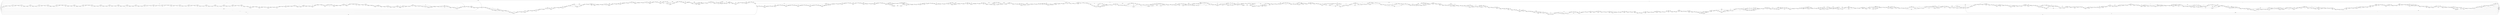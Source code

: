 digraph {
	graph [rankdir=LR]
	node [shape=rectangle]
	2 -> 21 [label=39578]
	21 -> 37 [label=40309]
	37 -> 72 [label=40259]
	37 -> 10863 [label=50]
	72 -> 90 [label=40309]
	90 -> 92 [label=40259]
	90 -> 184 [label=50]
	92 -> 97 [label=39528]
	92 -> 113 [label=731]
	97 -> 98 [label=39138]
	97 -> 14253 [label=390]
	98 -> 113 [label=2559]
	98 -> 15398 [label=36579]
	113 -> 123 [label=3290]
	123 -> 125 [label=3292]
	125 -> 132 [label=40259]
	132 -> 152 [label=39526]
	132 -> 154 [label=733]
	152 -> 154 [label=2949]
	152 -> 173 [label=36577]
	154 -> 164 [label=3682]
	164 -> 167 [label=3680]
	164 -> 15458 [label=2]
	167 -> 173 [label=3290]
	167 -> 188 [label=390]
	173 -> 184 [label=39867]
	184 -> 186 [label=39917]
	186 -> 188 [label=39918]
	188 -> 198 [label=40308]
	198 -> 210 [label=40307]
	198 -> 15479 [label=1]
	210 -> 219 [label=3290]
	210 -> 10936 [label=37017]
	219 -> 234 [label=3292]
	234 -> 252 [label=3290]
	234 -> 255 [label=2]
	252 -> 255 [label=40307]
	255 -> 266 [label=40309]
	266 -> 271 [label=3342]
	266 -> 14320 [label=36967]
	271 -> 288 [label=2609]
	271 -> 14320 [label=733]
	288 -> 292 [label=2559]
	288 -> 309 [label=50]
	292 -> 303 [label=3292]
	303 -> 309 [label=2559]
	303 -> 14342 [label=733]
	309 -> 321 [label=2609]
	321 -> 327 [label=2559]
	321 -> 342 [label=50]
	327 -> 330 [label=39528]
	330 -> 336 [label=39526]
	330 -> 383 [label=2]
	336 -> 342 [label=40257]
	342 -> 363 [label=2559]
	342 -> 11028 [label=37748]
	363 -> 378 [label=3730]
	378 -> 383 [label=3340]
	378 -> 14362 [label=390]
	383 -> 387 [label=3342]
	387 -> 399 [label=3292]
	387 -> 408 [label=50]
	399 -> 404 [label=3682]
	404 -> 408 [label=2560]
	404 -> 14386 [label=1122]
	408 -> 414 [label=2610]
	414 -> 419 [label=2609]
	414 -> 441 [label=1]
	419 -> 425 [label=2559]
	419 -> 11056 [label=50]
	425 -> 440 [label=3291]
	440 -> 441 [label=3341]
	441 -> 459 [label=3342]
	459 -> 462 [label=40309]
	462 -> 474 [label=3342]
	462 -> 483 [label=36967]
	474 -> 483 [label=2610]
	474 -> 495 [label=732]
	483 -> 486 [label=39577]
	486 -> 495 [label=39576]
	486 -> 507 [label=1]
	495 -> 498 [label=40308]
	498 -> 507 [label=2559]
	498 -> 11079 [label=37749]
	507 -> 519 [label=2560]
	519 -> 528 [label=39919]
	528 -> 549 [label=3340]
	528 -> 14482 [label=36969]
	549 -> 564 [label=40309]
	564 -> 565 [label=40259]
	564 -> 11112 [label=50]
	565 -> 586 [label=3292]
	565 -> 11112 [label=36967]
	586 -> 616 [label=2559]
	586 -> 11120 [label=733]
	616 -> 633 [label=2561]
	633 -> 639 [label=39528]
	639 -> 642 [label=2951]
	639 -> 675 [label=36577]
	642 -> 663 [label=2559]
	642 -> 11182 [label=1173]
	663 -> 675 [label=3730]
	675 -> 690 [label=40307]
	690 -> 693 [label=39576]
	690 -> 16433 [label=731]
	693 -> 711 [label=39578]
	711 -> 712 [label=40308]
	712 -> 753 [label=2559]
	712 -> 11192 [label=37749]
	753 -> 766 [label=3292]
	766 -> 774 [label=40259]
	774 -> 780 [label=39528]
	774 -> 795 [label=731]
	780 -> 783 [label=39527]
	780 -> 801 [label=51]
	783 -> 795 [label=2560]
	783 -> 14604 [label=36967]
	795 -> 801 [label=3291]
	801 -> 804 [label=3341]
	801 -> 15684 [label=1]
	804 -> 822 [label=3731]
	822 -> 843 [label=39577]
	822 -> 16507 [label=732]
	843 -> 864 [label=39526]
	843 -> 11294 [label=783]
	864 -> 873 [label=40309]
	873 -> 876 [label=40227]
	873 -> 894 [label=81]
	873 -> 15721 [label=1]
	876 -> 894 [label=39445]
	876 -> 897 [label=782]
	894 -> 897 [label=39527]
	897 -> 909 [label=40309]
	909 -> 921 [label=40308]
	909 -> 930 [label=1]
	921 -> 930 [label=3291]
	921 -> 11328 [label=37017]
	930 -> 942 [label=3292]
	942 -> 955 [label=40259]
	955 -> 956 [label=39526]
	955 -> 15744 [label=733]
	956 -> 976 [label=39576]
	976 -> 979 [label=39577]
	979 -> 982 [label=40309]
	982 -> 1003 [label=2560]
	982 -> 11368 [label=37749]
	1003 -> 1036 [label=40309]
	1036 -> 1057 [label=2610]
	1036 -> 14652 [label=37699]
	1057 -> 1060 [label=40309]
	1060 -> 1066 [label=3342]
	1060 -> 1081 [label=36967]
	1066 -> 1081 [label=2610]
	1066 -> 1087 [label=732]
	1081 -> 1087 [label=39577]
	1087 -> 1093 [label=40309]
	1093 -> 1096 [label=3342]
	1093 -> 1117 [label=36967]
	1096 -> 1117 [label=2559]
	1096 -> 11374 [label=783]
	1117 -> 1120 [label=39576]
	1120 -> 1123 [label=39526]
	1120 -> 1144 [label=50]
	1123 -> 1129 [label=40259]
	1129 -> 1144 [label=40255]
	1129 -> 1150 [label=4]
	1144 -> 1147 [label=39572]
	1144 -> 14701 [label=733]
	1147 -> 1150 [label=39522]
	1147 -> 1 [label=50]
	1150 -> 1174 [label=39526]
	1174 -> 1210 [label=2559]
	1174 -> 14701 [label=36967]
	1210 -> 1216 [label=39526]
	1216 -> 1234 [label=40259]
	1234 -> 1255 [label=39136]
	1234 -> 14750 [label=1123]
	1255 -> 1276 [label=3292]
	1255 -> 14770 [label=36967]
	1276 -> 1300 [label=40259]
	1300 -> 1321 [label=39142]
	1300 -> 14779 [label=1117]
	1321 -> 1333 [label=39532]
	1333 -> 1339 [label=40259]
	1339 -> 1360 [label=3292]
	1339 -> 14810 [label=36967]
	1360 -> 1369 [label=40259]
	1369 -> 1390 [label=40258]
	1369 -> 23026 [label=1]
	1390 -> 1394 [label=40259]
	1394 -> 1415 [label=2559]
	1394 -> 14830 [label=37700]
	1415 -> 1426 [label=40259]
	1426 -> 1447 [label=3290]
	1426 -> 14850 [label=36969]
	1447 -> 1477 [label=40259]
	1477 -> 1498 [label=3292]
	1477 -> 14870 [label=36967]
	1498 -> 1563 [label=40259]
	1563 -> 1584 [label=40257]
	1563 -> 15879 [label=2]
	1584 -> 1585 [label=40259]
	1585 -> 1606 [label=39526]
	1585 -> 15899 [label=733]
	1606 -> 1618 [label=40259]
	1618 -> 1625 [label=39528]
	1618 -> 1639 [label=731]
	1625 -> 1639 [label=2561]
	1625 -> 14886 [label=36967]
	1639 -> 1663 [label=3292]
	1663 -> 1684 [label=39447]
	1663 -> 16587 [label=731]
	1684 -> 1690 [label=3292]
	1684 -> 1714 [label=36886]
	1690 -> 1693 [label=2561]
	1690 -> 1711 [label=731]
	1693 -> 1711 [label=2559]
	1693 -> 1714 [label=2]
	1711 -> 1714 [label=2559]
	1711 -> 1734 [label=731]
	1714 -> 1725 [label=39447]
	1725 -> 1734 [label=39445]
	1725 -> 15959 [label=2]
	1734 -> 1738 [label=40176]
	1738 -> 1758 [label=39445]
	1738 -> 1765 [label=731]
	1758 -> 1765 [label=2559]
	1758 -> 15959 [label=36886]
	1765 -> 1771 [label=3290]
	1771 -> 1779 [label=2559]
	1771 -> 15973 [label=731]
	1779 -> 1792 [label=39445]
	1792 -> 1804 [label=40178]
	1804 -> 1813 [label=39869]
	1804 -> 1825 [label=309]
	1813 -> 1825 [label=39138]
	1813 -> 16003 [label=731]
	1825 -> 1834 [label=39447]
	1834 -> 1849 [label=39445]
	1834 -> 16003 [label=2]
	1849 -> 1870 [label=2559]
	1849 -> 16006 [label=36886]
	1870 -> 1879 [label=40177]
	1879 -> 1897 [label=40178]
	1897 -> 1900 [label=3292]
	1897 -> 16718 [label=36886]
	1900 -> 1903 [label=3291]
	1900 -> 1921 [label=1]
	1903 -> 1921 [label=2559]
	1903 -> 16718 [label=732]
	1921 -> 1924 [label=2560]
	1924 -> 1929 [label=40178]
	1929 -> 1948 [label=39446]
	1929 -> 16735 [label=732]
	1948 -> 1950 [label=2560]
	1948 -> 21723 [label=36886]
	1950 -> 1965 [label=3291]
	1965 -> 1987 [label=2559]
	1965 -> 16044 [label=733]
	1987 -> 1990 [label=3292]
	1990 -> 2029 [label=2559]
	1990 -> 16070 [label=733]
	2029 -> 2035 [label=40178]
	2035 -> 2050 [label=3292]
	2035 -> 2062 [label=36886]
	2050 -> 2062 [label=3290]
	2050 -> 16120 [label=2]
	2062 -> 2080 [label=39445]
	2062 -> 16120 [label=731]
	2080 -> 2089 [label=2559]
	2080 -> 16757 [label=36886]
	2089 -> 2101 [label=2561]
	2101 -> 2119 [label=40178]
	2119 -> 2134 [label=3292]
	2119 -> 2158 [label=36886]
	2134 -> 2158 [label=2560]
	2134 -> 16787 [label=732]
	2158 -> 2173 [label=39446]
	2173 -> 2174 [label=39453]
	2174 -> 2185 [label=40178]
	2185 -> 2211 [label=2559]
	2185 -> 16140 [label=37619]
	2211 -> 2215 [label=40177]
	2215 -> 2236 [label=2559]
	2215 -> 16176 [label=37618]
	2236 -> 2263 [label=3292]
	2263 -> 2284 [label=2560]
	2263 -> 16843 [label=37309]
	2284 -> 2289 [label=3292]
	2289 -> 2323 [label=2559]
	2289 -> 16197 [label=733]
	2323 -> 2335 [label=3605]
	2335 -> 1 [label=4]
	2335 -> 2350 [label=3601]
	2350 -> 2371 [label=2560]
	2350 -> 16896 [label=1041]
	2371 -> 2379 [label=3601]
	2379 -> 2381 [label=2869]
	2379 -> 16917 [label=732]
	2381 -> 2402 [label=2560]
	2381 -> 16917 [label=309]
	2402 -> 2419 [label=3601]
	2419 -> 2422 [label=2869]
	2419 -> 2440 [label=732]
	2422 -> 2440 [label=2560]
	2422 -> 2443 [label=309]
	2440 -> 2443 [label=3292]
	2443 -> 2445 [label=3601]
	2445 -> 2466 [label=2560]
	2445 -> 16948 [label=1041]
	2466 -> 2476 [label=3292]
	2476 -> 2529 [label=3601]
	2529 -> 2538 [label=3600]
	2529 -> 16970 [label=1]
	2538 -> 2541 [label=2870]
	2538 -> 16970 [label=730]
	2541 -> 2555 [label=2561]
	2541 -> 22091 [label=309]
	2555 -> 2625 [label=2560]
	2555 -> 22710 [label=1]
	2625 -> 2628 [label=3292]
	2628 -> 2631 [label=2561]
	2628 -> 2649 [label=731]
	2631 -> 2649 [label=2870]
	2649 -> 2670 [label=2561]
	2649 -> 17084 [label=1040]
	2670 -> 2676 [label=3601]
	2676 -> 2694 [label=3600]
	2676 -> 2697 [label=1]
	2694 -> 2697 [label=3291]
	2694 -> 2715 [label=309]
	2697 -> 2715 [label=3292]
	2715 -> 2724 [label=3601]
	2724 -> 2733 [label=3292]
	2724 -> 17096 [label=309]
	2733 -> 2754 [label=2560]
	2733 -> 17096 [label=732]
	2754 -> 2775 [label=3285]
	2754 -> 17110 [label=316]
	2775 -> 2781 [label=3292]
	2781 -> 2783 [label=3285]
	2781 -> 2802 [label=7]
	2783 -> 2802 [label=3594]
	2802 -> 2841 [label=3601]
	2841 -> 2862 [label=2567]
	2841 -> 22219 [label=1034]
	2862 -> 2886 [label=3601]
	2886 -> 2892 [label=2875]
	2886 -> 22234 [label=726]
	2892 -> 2913 [label=2560]
	2892 -> 2931 [label=6]
	2892 -> 22234 [label=309]
	2913 -> 2919 [label=3595]
	2919 -> 2922 [label=2869]
	2919 -> 2948 [label=726]
	2922 -> 2931 [label=2560]
	2922 -> 2951 [label=309]
	2931 -> 2948 [label=2566]
	2948 -> 2951 [label=3292]
	2951 -> 2955 [label=3601]
	2955 -> 2976 [label=2869]
	2955 -> 17191 [label=732]
	2976 -> 2997 [label=2560]
	2976 -> 22272 [label=309]
	2997 -> 3006 [label=3292]
	3006 -> 3015 [label=2566]
	3006 -> 3027 [label=726]
	3015 -> 3027 [label=2560]
	3015 -> 17225 [label=6]
	3027 -> 3033 [label=3286]
	3033 -> 3036 [label=2560]
	3033 -> 22814 [label=726]
	3036 -> 3048 [label=2869]
	3048 -> 3069 [label=2560]
	3048 -> 17261 [label=309]
	3069 -> 3075 [label=3292]
	3075 -> 3078 [label=2875]
	3075 -> 22336 [label=726]
	3078 -> 3117 [label=2560]
	3078 -> 17306 [label=315]
	3117 -> 3129 [label=3595]
	3129 -> 3135 [label=3601]
	3135 -> 3146 [label=3292]
	3135 -> 3171 [label=309]
	3146 -> 3171 [label=3291]
	3146 -> 3183 [label=1]
	3171 -> 3177 [label=3291]
	3171 -> 17349 [label=309]
	3177 -> 1 [label=1]
	3177 -> 3183 [label=3284]
	3177 -> 3198 [label=6]
	3183 -> 3198 [label=3285]
	3198 -> 3207 [label=3291]
	3207 -> 3225 [label=3285]
	3207 -> 17349 [label=6]
	3225 -> 3228 [label=3284]
	3225 -> 22423 [label=1]
	3228 -> 3240 [label=3599]
	3240 -> 3243 [label=3290]
	3240 -> 22423 [label=309]
	3243 -> 3261 [label=3284]
	3243 -> 3264 [label=6]
	3261 -> 3264 [label=2869]
	3261 -> 22443 [label=725]
	3264 -> 3273 [label=2875]
	3273 -> 3294 [label=2566]
	3273 -> 22443 [label=309]
	3294 -> 3297 [label=3599]
	3294 -> 3315 [label=1]
	3297 -> 3315 [label=2874]
	3297 -> 3318 [label=725]
	3315 -> 3318 [label=2869]
	3315 -> 17407 [label=6]
	3318 -> 3324 [label=3594]
	3324 -> 3333 [label=3285]
	3324 -> 3393 [label=309]
	3333 -> 3369 [label=2560]
	3333 -> 17407 [label=725]
	3369 -> 3393 [label=3291]
	3393 -> 3402 [label=3600]
	3402 -> 3438 [label=3291]
	3402 -> 22557 [label=309]
	3438 -> 3440 [label=3600]
	3440 -> 1 [label=309]
	3440 -> 3444 [label=3291]
	3444 -> 3465 [label=2560]
	3444 -> 17459 [label=731]
	3465 -> 3565 [label=3291]
	3565 -> 3567 [label=2566]
	3565 -> 3588 [label=725]
	3567 -> 3588 [label=2559]
	3567 -> 3589 [label=7]
	3588 -> 3589 [label=3284]
	3589 -> 3616 [label=3291]
	3616 -> 3637 [label=3285]
	3616 -> 17500 [label=6]
	3637 -> 3658 [label=3288]
	3637 -> 20893 [label=3]
	3658 -> 3679 [label=3291]
	3679 -> 3685 [label=3287]
	3679 -> 3700 [label=4]
	3685 -> 3700 [label=3284]
	3685 -> 3706 [label=3]
	3700 -> 3706 [label=3288]
	3706 -> 3709 [label=3291]
	3709 -> 3730 [label=3288]
	3709 -> 20933 [label=3]
	3730 -> 3733 [label=3291]
	3733 -> 3760 [label=3285]
	3733 -> 17541 [label=6]
	3760 -> 3769 [label=2560]
	3760 -> 3781 [label=725]
	3769 -> 3775 [label=2563]
	3775 -> 3781 [label=2566]
	3781 -> 3787 [label=3291]
	3787 -> 3835 [label=3285]
	3787 -> 17600 [label=6]
	3835 -> 3981 [label=3287]
	3981 -> 4002 [label=2559]
	3981 -> 17608 [label=728]
	4002 -> 4018 [label=2564]
	4018 -> 4063 [label=3291]
	4063 -> 4081 [label=2560]
	4063 -> 17642 [label=731]
	4081 -> 4088 [label=2559]
	4081 -> 17659 [label=1]
	4088 -> 4102 [label=2563]
	4102 -> 4107 [label=2564]
	4107 -> 4226 [label=3291]
	4226 -> 4227 [label=3290]
	4226 -> 1 [label=1]
	4227 -> 1 [label=1]
	4227 -> 4264 [label=3289]
	4264 -> 4265 [label=2562]
	4264 -> 4285 [label=727]
	4265 -> 1 [label=3]
	4265 -> 4285 [label=2559]
	4285 -> 4292 [label=3286]
	4292 -> 1 [label=725]
	4292 -> 4298 [label=2561]
	4298 -> 1 [label=2]
	4298 -> 5982 [label=2559]
	5982 -> 1 [label=2559]
	6171 -> 6172 [label=50]
	6172 -> 6247 [label=52]
	6247 -> 6268 [label=50]
	6247 -> 17721 [label=2]
	6268 -> 6280 [label=52]
	6280 -> 6301 [label=50]
	6280 -> 17741 [label=2]
	6301 -> 6355 [label=52]
	6355 -> 6376 [label=50]
	6355 -> 17761 [label=2]
	6376 -> 6427 [label=52]
	6427 -> 6448 [label=50]
	6427 -> 17781 [label=2]
	6448 -> 6541 [label=52]
	6541 -> 6562 [label=50]
	6541 -> 17801 [label=2]
	6562 -> 6583 [label=52]
	6583 -> 6604 [label=50]
	6583 -> 17821 [label=2]
	6604 -> 6607 [label=52]
	6607 -> 6628 [label=50]
	6607 -> 17841 [label=2]
	6628 -> 6643 [label=52]
	6643 -> 6664 [label=50]
	6643 -> 17861 [label=2]
	6664 -> 6679 [label=52]
	6679 -> 6700 [label=50]
	6679 -> 17881 [label=2]
	6700 -> 6709 [label=52]
	6709 -> 6730 [label=50]
	6709 -> 17901 [label=2]
	6730 -> 6735 [label=52]
	6735 -> 6760 [label=50]
	6735 -> 17925 [label=2]
	6760 -> 6763 [label=52]
	6763 -> 6784 [label=50]
	6763 -> 17945 [label=2]
	6784 -> 6796 [label=52]
	6796 -> 6817 [label=50]
	6796 -> 17965 [label=2]
	6817 -> 6901 [label=52]
	6901 -> 6928 [label=50]
	6901 -> 17991 [label=2]
	6928 -> 6946 [label=52]
	6946 -> 6973 [label=50]
	6946 -> 18017 [label=2]
	6973 -> 7000 [label=52]
	7000 -> 7114 [label=50]
	7000 -> 18130 [label=2]
	7114 -> 7148 [label=52]
	7148 -> 7169 [label=50]
	7148 -> 18150 [label=2]
	7169 -> 7221 [label=52]
	7221 -> 7247 [label=50]
	7221 -> 18175 [label=2]
	7247 -> 7364 [label=52]
	7364 -> 7385 [label=50]
	7364 -> 18195 [label=2]
	7385 -> 7397 [label=52]
	7397 -> 7418 [label=50]
	7397 -> 18215 [label=2]
	7418 -> 7607 [label=52]
	7607 -> 7628 [label=50]
	7607 -> 18235 [label=2]
	7628 -> 7685 [label=52]
	7685 -> 7706 [label=50]
	7685 -> 18255 [label=2]
	7706 -> 7708 [label=52]
	7708 -> 7730 [label=50]
	7708 -> 18276 [label=2]
	7730 -> 7756 [label=52]
	7756 -> 7777 [label=50]
	7756 -> 18296 [label=2]
	7777 -> 7841 [label=52]
	7841 -> 7862 [label=50]
	7841 -> 18316 [label=2]
	7862 -> 7877 [label=52]
	7877 -> 7898 [label=50]
	7877 -> 18336 [label=2]
	7898 -> 7913 [label=52]
	7913 -> 7934 [label=50]
	7913 -> 18356 [label=2]
	7934 -> 8015 [label=52]
	8015 -> 8036 [label=50]
	8015 -> 14887 [label=2]
	8036 -> 8048 [label=53]
	8048 -> 8069 [label=51]
	8048 -> 18385 [label=2]
	8069 -> 8111 [label=53]
	8111 -> 8132 [label=51]
	8111 -> 18405 [label=2]
	8132 -> 8135 [label=53]
	8135 -> 8156 [label=52]
	8135 -> 14917 [label=1]
	8156 -> 8177 [label=53]
	8177 -> 8198 [label=50]
	8177 -> 14937 [label=3]
	8198 -> 8209 [label=53]
	8209 -> 8213 [label=52]
	8209 -> 8230 [label=1]
	8213 -> 8230 [label=50]
	8213 -> 14960 [label=2]
	8230 -> 8231 [label=51]
	8231 -> 8258 [label=50]
	8231 -> 14960 [label=1]
	8258 -> 8282 [label=53]
	8282 -> 8303 [label=50]
	8282 -> 15003 [label=3]
	8303 -> 8316 [label=53]
	8316 -> 8330 [label=134]
	8330 -> 8345 [label=132]
	8330 -> 11432 [label=2]
	8345 -> 8390 [label=51]
	8345 -> 11432 [label=81]
	8390 -> 8392 [label=53]
	8392 -> 8438 [label=134]
	8438 -> 8459 [label=51]
	8438 -> 11483 [label=83]
	8459 -> 8480 [label=132]
	8480 -> 8489 [label=134]
	8489 -> 8510 [label=51]
	8489 -> 11512 [label=83]
	8510 -> 8528 [label=134]
	8528 -> 8549 [label=132]
	8528 -> 18513 [label=2]
	8549 -> 8554 [label=134]
	8554 -> 8555 [label=132]
	8554 -> 11539 [label=2]
	8555 -> 8591 [label=51]
	8555 -> 11539 [label=81]
	8591 -> 8597 [label=134]
	8597 -> 8619 [label=51]
	8597 -> 11568 [label=83]
	8619 -> 8645 [label=134]
	8645 -> 8666 [label=50]
	8645 -> 11580 [label=84]
	8666 -> 8687 [label=51]
	8666 -> 11601 [label=2]
	8687 -> 8741 [label=134]
	8741 -> 8765 [label=51]
	8741 -> 11632 [label=83]
	8765 -> 8780 [label=134]
	8780 -> 8815 [label=50]
	8780 -> 11642 [label=84]
	8815 -> 8819 [label=132]
	8819 -> 8910 [label=134]
	8910 -> 8946 [label=51]
	8910 -> 11672 [label=83]
	8946 -> 8987 [label=134]
	8987 -> 9008 [label=50]
	8987 -> 11705 [label=84]
	9008 -> 9010 [label=36707]
	9010 -> 9027 [label=36711]
	9027 -> 9048 [label=36709]
	9027 -> 18614 [label=2]
	9048 -> 9074 [label=36711]
	9074 -> 9075 [label=36712]
	9075 -> 9098 [label=36713]
	9098 -> 9100 [label=36711]
	9098 -> 9119 [label=2]
	9100 -> 9102 [label=134]
	9100 -> 9126 [label=36577]
	9102 -> 9113 [label=132]
	9102 -> 9123 [label=2]
	9113 -> 9119 [label=135]
	9119 -> 9123 [label=137]
	9123 -> 9126 [label=139]
	9126 -> 9140 [label=36716]
	9140 -> 9161 [label=50]
	9140 -> 11727 [label=37391]
	9161 -> 9243 [label=37443]
	9243 -> 9264 [label=36715]
	9243 -> 15071 [label=728]
	9264 -> 9282 [label=37443]
	9282 -> 9303 [label=50]
	9282 -> 11761 [label=37393]
	9303 -> 9360 [label=37443]
	9360 -> 9390 [label=37441]
	9360 -> 9410 [label=2]
	9390 -> 9410 [label=36713]
	9390 -> 9411 [label=728]
	9410 -> 9411 [label=36715]
	9411 -> 9423 [label=37443]
	9423 -> 9444 [label=785]
	9423 -> 11781 [label=36658]
	9444 -> 9448 [label=37441]
	9444 -> 9465 [label=2]
	9448 -> 9461 [label=37440]
	9448 -> 9469 [label=1]
	9461 -> 9465 [label=780]
	9461 -> 9482 [label=36660]
	9465 -> 9469 [label=782]
	9469 -> 9482 [label=783]
	9482 -> 9531 [label=37443]
	9531 -> 9549 [label=783]
	9531 -> 9567 [label=36660]
	9549 -> 9567 [label=780]
	9549 -> 9570 [label=3]
	9567 -> 9570 [label=37440]
	9570 -> 9592 [label=37443]
	9592 -> 9612 [label=37441]
	9592 -> 9613 [label=2]
	9612 -> 9613 [label=781]
	9612 -> 9639 [label=36660]
	9613 -> 9639 [label=783]
	9639 -> 9642 [label=37443]
	9642 -> 9664 [label=783]
	9642 -> 11883 [label=36660]
	9664 -> 9708 [label=37443]
	9708 -> 9729 [label=37441]
	9708 -> 9735 [label=2]
	9729 -> 9735 [label=37438]
	9729 -> 9750 [label=3]
	9735 -> 9750 [label=37440]
	9750 -> 9762 [label=37443]
	9762 -> 9774 [label=37441]
	9762 -> 9789 [label=2]
	9774 -> 9789 [label=781]
	9774 -> 9795 [label=36660]
	9789 -> 9795 [label=783]
	9795 -> 9807 [label=37443]
	9807 -> 9811 [label=783]
	9807 -> 9828 [label=36660]
	9811 -> 9828 [label=55]
	9811 -> 15116 [label=728]
	9828 -> 9831 [label=36715]
	9831 -> 9832 [label=55]
	9831 -> 9858 [label=36660]
	9832 -> 9837 [label=58]
	9837 -> 9858 [label=783]
	9858 -> 9864 [label=37443]
	9864 -> 9885 [label=783]
	9864 -> 11969 [label=36660]
	9885 -> 9888 [label=783]
	9885 -> 11996 [label=36660]
	9888 -> 9891 [label=55]
	9888 -> 9909 [label=728]
	9891 -> 9909 [label=50]
	9891 -> 11996 [label=5]
	9909 -> 9915 [label=778]
	9915 -> 9918 [label=37443]
	9918 -> 9939 [label=53]
	9918 -> 12016 [label=37390]
	9939 -> 9954 [label=37439]
	9939 -> 12024 [label=2]
	9954 -> 9957 [label=781]
	9954 -> 12024 [label=36658]
	9957 -> 9975 [label=783]
	9975 -> 9984 [label=866]
	9984 -> 10005 [label=37441]
	9984 -> 15171 [label=2]
	10005 -> 10008 [label=37443]
	10008 -> 10023 [label=785]
	10008 -> 12083 [label=36658]
	10023 -> 10026 [label=783]
	10023 -> 12083 [label=2]
	10026 -> 10045 [label=782]
	10026 -> 10047 [label=1]
	10045 -> 10047 [label=37749]
	10047 -> 10091 [label=37750]
	10091 -> 10112 [label=783]
	10091 -> 13921 [label=36967]
	10112 -> 10150 [label=37750]
	10150 -> 10171 [label=37746]
	10150 -> 22597 [label=4]
	10171 -> 10195 [label=37750]
	10195 -> 10216 [label=36941]
	10195 -> 13941 [label=809]
	10216 -> 10220 [label=37750]
	10220 -> 10243 [label=37360]
	10220 -> 13963 [label=390]
	10243 -> 10288 [label=37750]
	10288 -> 10300 [label=37749]
	10288 -> 10309 [label=1]
	10300 -> 10309 [label=37359]
	10300 -> 13978 [label=390]
	10309 -> 10321 [label=783]
	10309 -> 21386 [label=36577]
	10321 -> 10351 [label=864]
	10351 -> 10360 [label=857]
	10351 -> 10372 [label=7]
	10360 -> 10372 [label=50]
	10360 -> 14001 [label=807]
	10372 -> 10381 [label=57]
	10381 -> 10385 [label=1173]
	10385 -> 10411 [label=37750]
	10411 -> 10441 [label=50]
	10411 -> 14030 [label=37700]
	10441 -> 10459 [label=37017]
	10459 -> 10462 [label=37750]
	10462 -> 10501 [label=783]
	10462 -> 14070 [label=36967]
	10501 -> 10510 [label=37750]
	10510 -> 10516 [label=37742]
	10510 -> 10531 [label=8]
	10516 -> 10531 [label=775]
	10516 -> 14073 [label=36967]
	10531 -> 10537 [label=783]
	10537 -> 10540 [label=1173]
	10540 -> 10564 [label=37750]
	10564 -> 10582 [label=37017]
	10564 -> 14108 [label=733]
	10582 -> 10603 [label=50]
	10582 -> 14108 [label=36967]
	10603 -> 10604 [label=37750]
	10604 -> 10625 [label=783]
	10604 -> 14123 [label=36967]
	10625 -> 10633 [label=1173]
	10633 -> 10638 [label=440]
	10633 -> 15287 [label=8]
	10633 -> 22657 [label=725]
	10638 -> 10666 [label=37017]
	10666 -> 10669 [label=50]
	10666 -> 10693 [label=36967]
	10669 -> 10684 [label=783]
	10684 -> 10693 [label=775]
	10684 -> 10705 [label=8]
	10693 -> 10705 [label=37742]
	10705 -> 10708 [label=37750]
	10708 -> 10721 [label=58]
	10708 -> 14180 [label=37692]
	10721 -> 10738 [label=57]
	10721 -> 10742 [label=1]
	10738 -> 10742 [label=782]
	10742 -> 10753 [label=783]
	10753 -> 10762 [label=37750]
	10762 -> 10765 [label=37025]
	10762 -> 14218 [label=725]
	10765 -> 10798 [label=50]
	10765 -> 14206 [label=36975]
	10798 -> 10825 [label=37017]
	10798 -> 15374 [label=725]
	10825 -> 10828 [label=37750]
	10828 -> 2 [label=37019]
	10828 -> 21 [label=731]
	10863 -> 72 [label=50]
	10936 -> 10957 [label=50]
	10936 -> 14299 [label=36967]
	10957 -> 252 [label=37017]
	11028 -> 363 [label=1171]
	11028 -> 14362 [label=36577]
	11056 -> 11063 [label=37017]
	11063 -> 11066 [label=440]
	11063 -> 14417 [label=36577]
	11066 -> 440 [label=50]
	11066 -> 14417 [label=390]
	11079 -> 519 [label=37359]
	11079 -> 528 [label=390]
	11112 -> 11113 [label=37017]
	11113 -> 11120 [label=50]
	11113 -> 633 [label=36967]
	11120 -> 11121 [label=52]
	11120 -> 11162 [label=731]
	11121 -> 11162 [label=50]
	11121 -> 616 [label=2]
	11162 -> 642 [label=781]
	11182 -> 663 [label=1171]
	11182 -> 693 [label=2]
	11192 -> 11201 [label=37750]
	11201 -> 11206 [label=783]
	11201 -> 766 [label=36967]
	11206 -> 11221 [label=777]
	11206 -> 15681 [label=6]
	11221 -> 780 [label=50]
	11221 -> 15681 [label=727]
	11294 -> 864 [label=783]
	11328 -> 956 [label=50]
	11328 -> 942 [label=36967]
	11368 -> 1003 [label=37749]
	11374 -> 1117 [label=50]
	11374 -> 1123 [label=733]
	11432 -> 11452 [label=83]
	11452 -> 8392 [label=81]
	11452 -> 8390 [label=2]
	11483 -> 8459 [label=81]
	11483 -> 8480 [label=2]
	11512 -> 8510 [label=83]
	11539 -> 8591 [label=83]
	11568 -> 8619 [label=83]
	11580 -> 11601 [label=81]
	11580 -> 8666 [label=3]
	11601 -> 8687 [label=83]
	11632 -> 8765 [label=83]
	11642 -> 11647 [label=83]
	11642 -> 11663 [label=1]
	11647 -> 11663 [label=81]
	11647 -> 8819 [label=2]
	11663 -> 8815 [label=82]
	11672 -> 11693 [label=81]
	11672 -> 18594 [label=2]
	11693 -> 8946 [label=83]
	11705 -> 9008 [label=36657]
	11727 -> 9161 [label=37393]
	11761 -> 9303 [label=37393]
	11781 -> 9444 [label=36658]
	11883 -> 9664 [label=36660]
	11969 -> 9885 [label=36660]
	11996 -> 9915 [label=36665]
	12016 -> 9939 [label=37388]
	12016 -> 9957 [label=2]
	12024 -> 12027 [label=36660]
	12027 -> 9975 [label=83]
	12027 -> 9984 [label=36577]
	12083 -> 12087 [label=36660]
	12087 -> 12145 [label=36658]
	12087 -> 1 [label=2]
	12145 -> 12187 [label=36967]
	12187 -> 12201 [label=36658]
	12187 -> 21894 [label=309]
	12201 -> 12331 [label=36967]
	12331 -> 12352 [label=36963]
	12331 -> 22577 [label=4]
	12352 -> 12814 [label=36967]
	12814 -> 12828 [label=85]
	12814 -> 21313 [label=36882]
	12828 -> 13186 [label=36967]
	13186 -> 13200 [label=394]
	13186 -> 21325 [label=36573]
	13200 -> 13255 [label=36967]
	13255 -> 13276 [label=390]
	13255 -> 21345 [label=36577]
	13276 -> 13809 [label=36967]
	13809 -> 13830 [label=81]
	13809 -> 21365 [label=36886]
	13830 -> 10045 [label=36967]
	13921 -> 10112 [label=36967]
	13941 -> 10216 [label=809]
	13963 -> 10243 [label=390]
	13978 -> 10321 [label=81]
	13978 -> 21386 [label=309]
	14001 -> 10381 [label=1116]
	14030 -> 10441 [label=36967]
	14030 -> 10459 [label=733]
	14070 -> 10501 [label=36967]
	14073 -> 10537 [label=390]
	14073 -> 10540 [label=36577]
	14108 -> 10603 [label=37700]
	14123 -> 10625 [label=390]
	14123 -> 10638 [label=36577]
	14180 -> 10753 [label=36967]
	14180 -> 10738 [label=725]
	14206 -> 14218 [label=36967]
	14206 -> 15374 [label=8]
	14218 -> 10798 [label=37692]
	14253 -> 125 [label=36967]
	14299 -> 10957 [label=36967]
	14320 -> 14321 [label=37700]
	14321 -> 14342 [label=36967]
	14321 -> 292 [label=733]
	14342 -> 14348 [label=37700]
	14348 -> 327 [label=36969]
	14348 -> 336 [label=731]
	14362 -> 14370 [label=36967]
	14370 -> 399 [label=390]
	14370 -> 14386 [label=36577]
	14386 -> 14394 [label=37699]
	14394 -> 11056 [label=36967]
	14394 -> 425 [label=732]
	14417 -> 459 [label=36967]
	14482 -> 549 [label=36969]
	14604 -> 804 [label=390]
	14604 -> 15684 [label=36577]
	14652 -> 1057 [label=37699]
	14701 -> 14716 [label=37700]
	14716 -> 1210 [label=36967]
	14716 -> 1216 [label=733]
	14750 -> 1255 [label=1123]
	14770 -> 1276 [label=36967]
	14779 -> 1321 [label=390]
	14779 -> 1333 [label=727]
	14810 -> 1360 [label=36967]
	14830 -> 1415 [label=37700]
	14850 -> 1447 [label=36969]
	14870 -> 1498 [label=36967]
	14886 -> 1 [label=81]
	14886 -> 1663 [label=36886]
	14887 -> 8036 [label=3]
	14917 -> 8156 [label=1]
	14937 -> 8198 [label=3]
	14960 -> 8258 [label=3]
	15003 -> 8303 [label=3]
	15071 -> 9264 [label=728]
	15116 -> 9832 [label=3]
	15116 -> 9837 [label=725]
	15171 -> 10005 [label=2]
	15287 -> 10669 [label=733]
	15374 -> 10825 [label=733]
	15398 -> 123 [label=2]
	15398 -> 14253 [label=36577]
	15458 -> 15479 [label=1]
	15458 -> 186 [label=1]
	15479 -> 219 [label=2]
	15681 -> 753 [label=733]
	15684 -> 822 [label=36578]
	15721 -> 894 [label=1]
	15744 -> 976 [label=1]
	15744 -> 979 [label=732]
	15879 -> 1584 [label=2]
	15899 -> 1606 [label=733]
	15959 -> 15965 [label=36888]
	15965 -> 15973 [label=2]
	15965 -> 1779 [label=36886]
	15973 -> 1792 [label=733]
	16003 -> 16006 [label=733]
	16006 -> 16009 [label=37619]
	16009 -> 1870 [label=37618]
	16009 -> 1879 [label=1]
	16044 -> 16053 [label=1042]
	16053 -> 1987 [label=733]
	16053 -> 21744 [label=309]
	16070 -> 16091 [label=37618]
	16070 -> 23086 [label=1]
	16091 -> 2029 [label=37619]
	16120 -> 16129 [label=733]
	16129 -> 2089 [label=2]
	16129 -> 16757 [label=731]
	16140 -> 16155 [label=37612]
	16140 -> 16827 [label=7]
	16155 -> 16176 [label=1]
	16155 -> 16827 [label=37611]
	16176 -> 16183 [label=37619]
	16183 -> 2236 [label=733]
	16183 -> 21849 [label=36886]
	16197 -> 16200 [label=1]
	16197 -> 16218 [label=732]
	16200 -> 16214 [label=36578]
	16214 -> 1 [label=36573]
	16214 -> 16218 [label=5]
	16218 -> 16219 [label=737]
	16219 -> 2323 [label=1046]
	16433 -> 711 [label=730]
	16433 -> 11192 [label=1]
	16507 -> 843 [label=732]
	16587 -> 1684 [label=731]
	16718 -> 1924 [label=37618]
	16735 -> 1950 [label=731]
	16735 -> 1965 [label=1]
	16757 -> 2101 [label=37617]
	16787 -> 2173 [label=7]
	16787 -> 2174 [label=725]
	16827 -> 2211 [label=37618]
	16843 -> 16854 [label=37618]
	16854 -> 2284 [label=732]
	16854 -> 21881 [label=36886]
	16896 -> 2371 [label=1041]
	16917 -> 2402 [label=1041]
	16948 -> 2466 [label=732]
	16948 -> 2476 [label=309]
	16970 -> 16982 [label=731]
	16982 -> 17006 [label=6]
	16982 -> 22710 [label=725]
	17006 -> 2625 [label=732]
	17006 -> 2631 [label=309]
	17084 -> 2670 [label=1040]
	17096 -> 2754 [label=1041]
	17110 -> 2775 [label=7]
	17110 -> 2783 [label=309]
	17191 -> 17212 [label=6]
	17191 -> 22272 [label=726]
	17212 -> 2997 [label=732]
	17212 -> 17225 [label=309]
	17225 -> 17240 [label=315]
	17240 -> 17261 [label=6]
	17240 -> 3036 [label=309]
	17261 -> 17262 [label=315]
	17262 -> 17265 [label=6]
	17262 -> 3075 [label=309]
	17265 -> 3069 [label=731]
	17306 -> 3129 [label=6]
	17306 -> 22336 [label=309]
	17349 -> 3228 [label=315]
	17407 -> 3369 [label=731]
	17459 -> 3465 [label=731]
	17500 -> 3637 [label=6]
	17541 -> 3769 [label=3]
	17541 -> 3775 [label=3]
	17600 -> 3835 [label=2]
	17600 -> 17608 [label=4]
	17608 -> 17615 [label=732]
	17615 -> 4018 [label=727]
	17615 -> 4002 [label=5]
	17642 -> 17659 [label=727]
	17642 -> 4088 [label=4]
	17659 -> 17661 [label=728]
	17661 -> 4107 [label=727]
	17661 -> 4102 [label=1]
	17721 -> 6268 [label=2]
	17741 -> 6301 [label=2]
	17761 -> 6376 [label=2]
	17781 -> 6448 [label=2]
	17801 -> 6562 [label=2]
	17821 -> 6604 [label=2]
	17841 -> 6628 [label=2]
	17861 -> 6664 [label=2]
	17881 -> 6700 [label=2]
	17901 -> 6730 [label=2]
	17925 -> 6760 [label=2]
	17945 -> 6784 [label=2]
	17965 -> 6817 [label=2]
	17991 -> 6928 [label=2]
	18017 -> 6973 [label=2]
	18130 -> 7114 [label=2]
	18150 -> 7169 [label=2]
	18175 -> 7247 [label=2]
	18195 -> 7385 [label=2]
	18215 -> 7418 [label=2]
	18235 -> 7628 [label=2]
	18255 -> 7706 [label=2]
	18276 -> 7730 [label=2]
	18296 -> 7777 [label=2]
	18316 -> 7862 [label=2]
	18336 -> 7898 [label=2]
	18356 -> 7934 [label=2]
	18385 -> 8069 [label=2]
	18405 -> 8132 [label=2]
	18513 -> 8549 [label=2]
	18594 -> 11693 [label=2]
	18614 -> 9048 [label=2]
	20893 -> 3658 [label=3]
	20933 -> 3730 [label=3]
	21313 -> 12828 [label=36882]
	21325 -> 13200 [label=36573]
	21345 -> 13276 [label=36577]
	21365 -> 13830 [label=36886]
	21386 -> 21420 [label=36886]
	21420 -> 10385 [label=36577]
	21420 -> 14001 [label=309]
	21723 -> 21744 [label=36577]
	21723 -> 16044 [label=309]
	21744 -> 16070 [label=36886]
	21849 -> 2263 [label=36577]
	21849 -> 16843 [label=309]
	21881 -> 16200 [label=36577]
	21881 -> 16219 [label=309]
	21894 -> 12201 [label=309]
	22091 -> 17006 [label=1035]
	22219 -> 2862 [label=1034]
	22234 -> 2913 [label=1035]
	22272 -> 17212 [label=1035]
	22336 -> 3117 [label=1035]
	22423 -> 3261 [label=310]
	22443 -> 3294 [label=1034]
	22557 -> 3438 [label=309]
	22577 -> 12352 [label=4]
	22597 -> 10171 [label=4]
	22657 -> 15287 [label=725]
	22710 -> 22091 [label=726]
	22814 -> 17265 [label=725]
	22814 -> 3069 [label=1]
	23026 -> 1390 [label=1]
	23086 -> 16091 [label=1]
	0 -> 2 [label=2559]
	0 -> 8316 [label=81]
	0 -> 14887 [label=1]
	0 -> 11727 [label=2]
	0 -> 6172 [label=2]
	0 -> 9113 [label=3]
	0 -> 9074 [label=1]
	0 -> 11705 [label=36573]
	0 -> 12145 [label=309]
	0 -> 9010 [label=4]
	0 -> 9140 [label=725]
	0 -> 9075 [label=1]
	0 -> 6171 [label=50]
}
